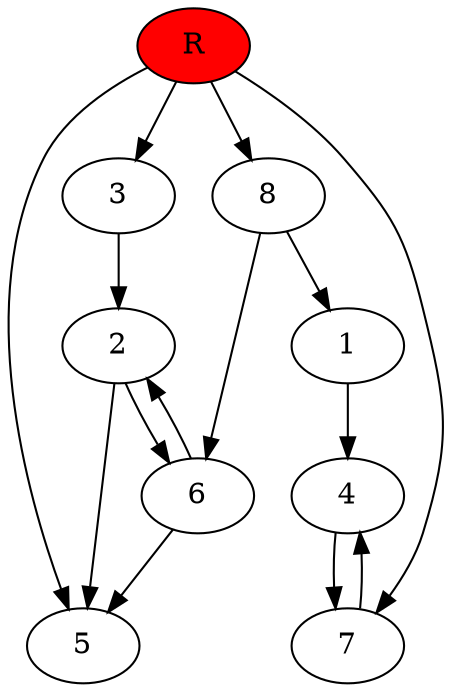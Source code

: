digraph prb25690 {
	1
	2
	3
	4
	5
	6
	7
	8
	R [fillcolor="#ff0000" style=filled]
	1 -> 4
	2 -> 5
	2 -> 6
	3 -> 2
	4 -> 7
	6 -> 2
	6 -> 5
	7 -> 4
	8 -> 1
	8 -> 6
	R -> 3
	R -> 5
	R -> 7
	R -> 8
}
